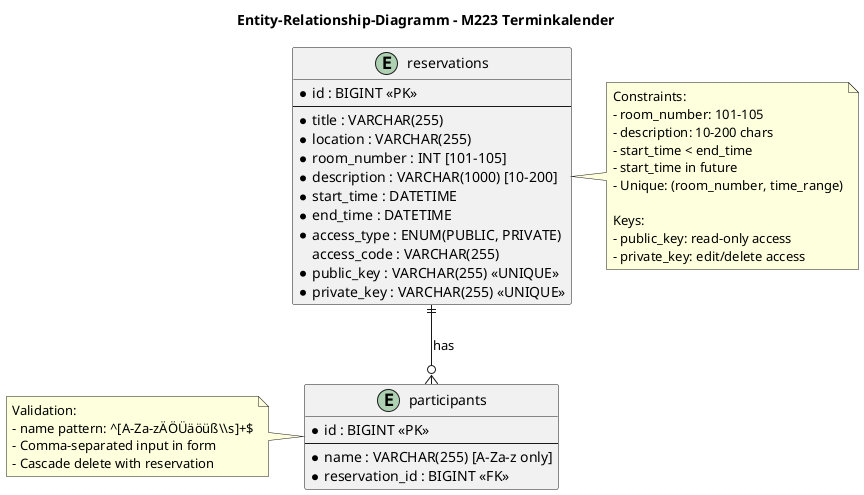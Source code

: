 @startuml
title Entity-Relationship-Diagramm - M223 Terminkalender

entity "reservations" as res {
  * id : BIGINT <<PK>>
  --
  * title : VARCHAR(255)
  * location : VARCHAR(255)
  * room_number : INT [101-105]
  * description : VARCHAR(1000) [10-200]
  * start_time : DATETIME
  * end_time : DATETIME
  * access_type : ENUM(PUBLIC, PRIVATE)
  access_code : VARCHAR(255)
  * public_key : VARCHAR(255) <<UNIQUE>>
  * private_key : VARCHAR(255) <<UNIQUE>>
}

entity "participants" as part {
  * id : BIGINT <<PK>>
  --
  * name : VARCHAR(255) [A-Za-z only]
  * reservation_id : BIGINT <<FK>>
}

res ||--o{ part : "has"

note right of res
  Constraints:
  - room_number: 101-105
  - description: 10-200 chars
  - start_time < end_time
  - start_time in future
  - Unique: (room_number, time_range)
  
  Keys:
  - public_key: read-only access
  - private_key: edit/delete access
end note

note left of part
  Validation:
  - name pattern: ^[A-Za-zÄÖÜäöüß\\s]+$
  - Comma-separated input in form
  - Cascade delete with reservation
end note

@enduml
